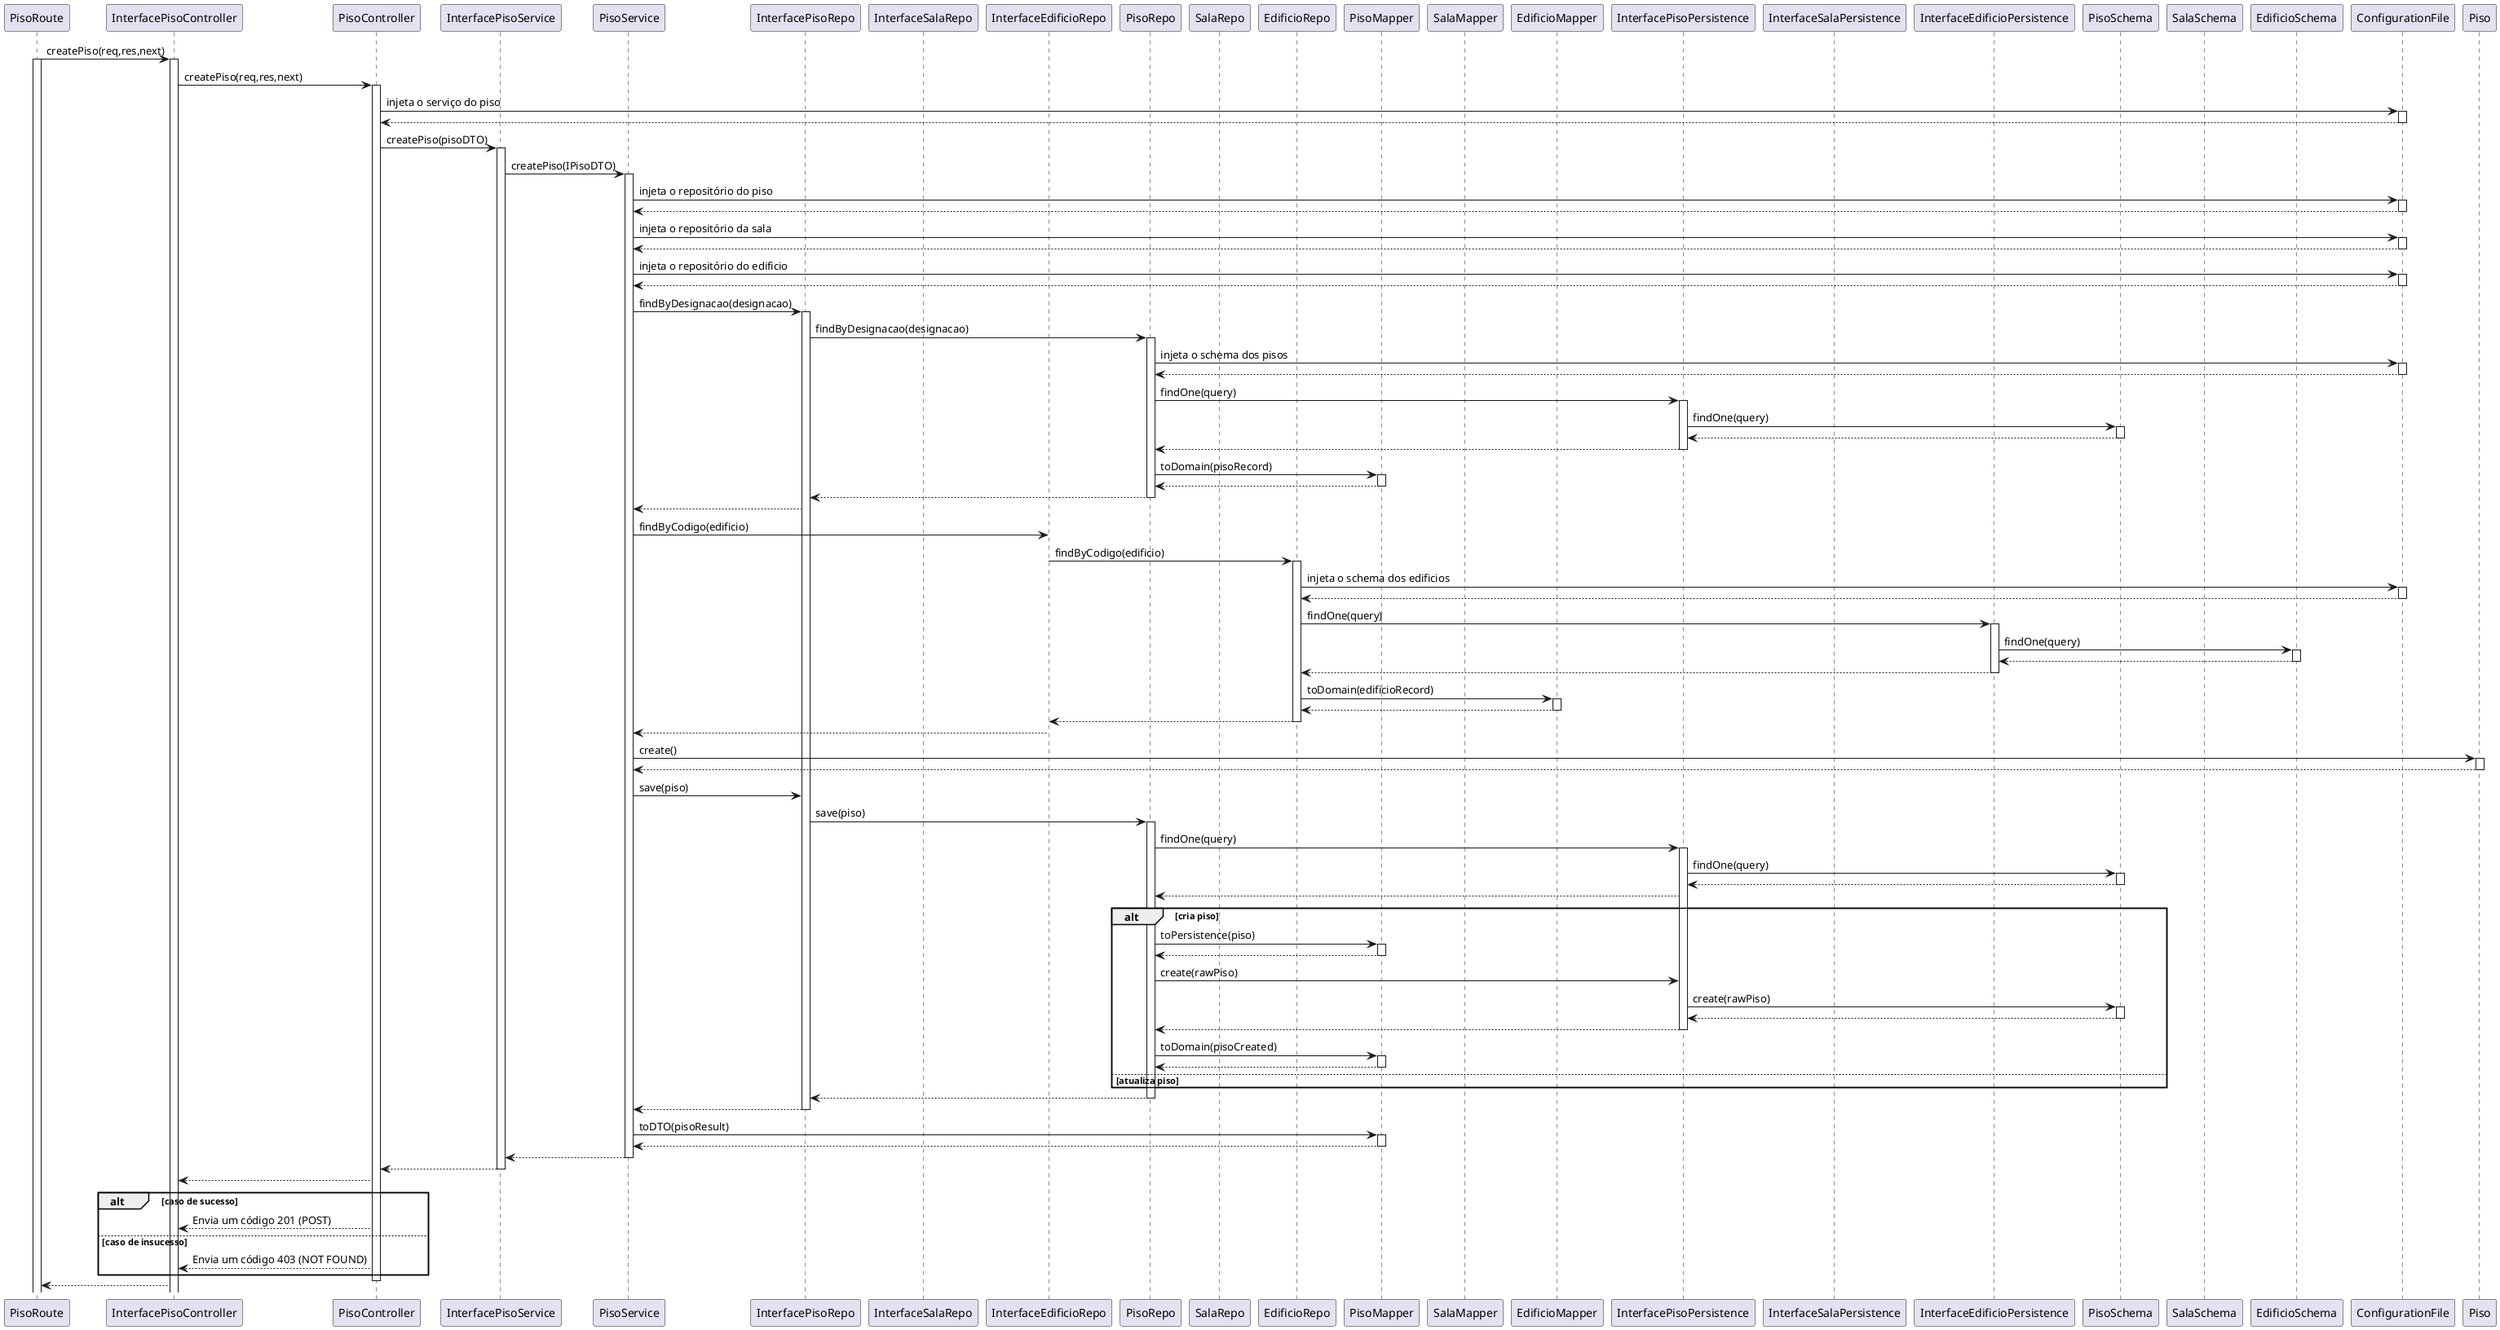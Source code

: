 @startuml sd


participant PisoRoute as route
participant InterfacePisoController as ictrl
participant PisoController as ctrl
participant InterfacePisoService as isvc
participant PisoService as svc
participant InterfacePisoRepo as irepo
participant InterfaceSalaRepo as isrepo
participant InterfaceEdificioRepo as ierepo
participant PisoRepo as repo
participant SalaRepo as srepo
participant EdificioRepo as erepo
participant PisoMapper as mapper
participant SalaMapper as smapper
participant EdificioMapper as emapper
participant InterfacePisoPersistence as ischema
participant InterfaceSalaPersistence as isschema
participant InterfaceEdificioPersistence as ieschema
participant PisoSchema as schema
participant SalaSchema as sschema
participant EdificioSchema as eschema
participant ConfigurationFile as conf
participant Piso as model


route -> ictrl++ : createPiso(req,res,next)
route++
ictrl -> ctrl : createPiso(req,res,next)
ctrl++
ctrl -> conf : injeta o serviço do piso
conf++
conf --> ctrl
conf--
ctrl -> isvc : createPiso(pisoDTO)
isvc++
isvc -> svc : createPiso(IPisoDTO)
svc++
svc -> conf : injeta o repositório do piso
conf++
conf --> svc
conf--
svc -> conf : injeta o repositório da sala
conf++
conf --> svc
conf--
svc -> conf : injeta o repositório do edificio
conf++
conf --> svc
conf--
svc -> irepo : findByDesignacao(designacao)
irepo++
irepo -> repo : findByDesignacao(designacao)
repo++
repo -> conf : injeta o schema dos pisos
conf++
conf --> repo
conf--
repo -> ischema : findOne(query)
ischema++
ischema -> schema : findOne(query)
schema++
schema --> ischema
schema--
ischema --> repo
ischema--
repo -> mapper : toDomain(pisoRecord)
mapper++
mapper --> repo
mapper--
repo--> irepo
repo--
irepo --> svc


svc -> ierepo : findByCodigo(edificio)
ierepo -> erepo : findByCodigo(edificio)
erepo++
erepo -> conf : injeta o schema dos edificios
conf++
conf --> erepo
conf--
erepo -> ieschema : findOne(query)
ieschema++
ieschema -> eschema : findOne(query)
eschema++
eschema --> ieschema
eschema--
ieschema --> erepo
ieschema--
erepo -> emapper : toDomain(edificioRecord)
emapper++
emapper --> erepo
emapper--
erepo--> ierepo
erepo--
ierepo --> svc
ierepo--

svc -> model : create()
model++
model --> svc
model--
svc -> irepo: save(piso)
irepo -> repo :save(piso)
repo++
repo -> ischema : findOne(query)
ischema++
ischema -> schema : findOne(query)
schema++
schema --> ischema
schema--
ischema --> repo
alt cria piso
repo -> mapper : toPersistence(piso)
mapper++
mapper --> repo
mapper--
repo -> ischema : create(rawPiso)
ischema -> schema : create(rawPiso)
schema++
schema --> ischema
schema--
ischema --> repo
ischema--
repo -> mapper : toDomain(pisoCreated)
mapper++
mapper --> repo
mapper--
else atualiza piso
end
repo --> irepo
repo--
irepo --> svc
irepo--
svc -> mapper : toDTO(pisoResult)
mapper++
mapper --> svc
mapper--
svc --> isvc 
svc--
isvc --> ctrl
isvc--
ctrl --> ictrl
alt caso de sucesso
    ctrl --> ictrl : Envia um código 201 (POST)
else caso de insucesso
    ctrl --> ictrl : Envia um código 403 (NOT FOUND)
end
ctrl--
ictrl --> route
